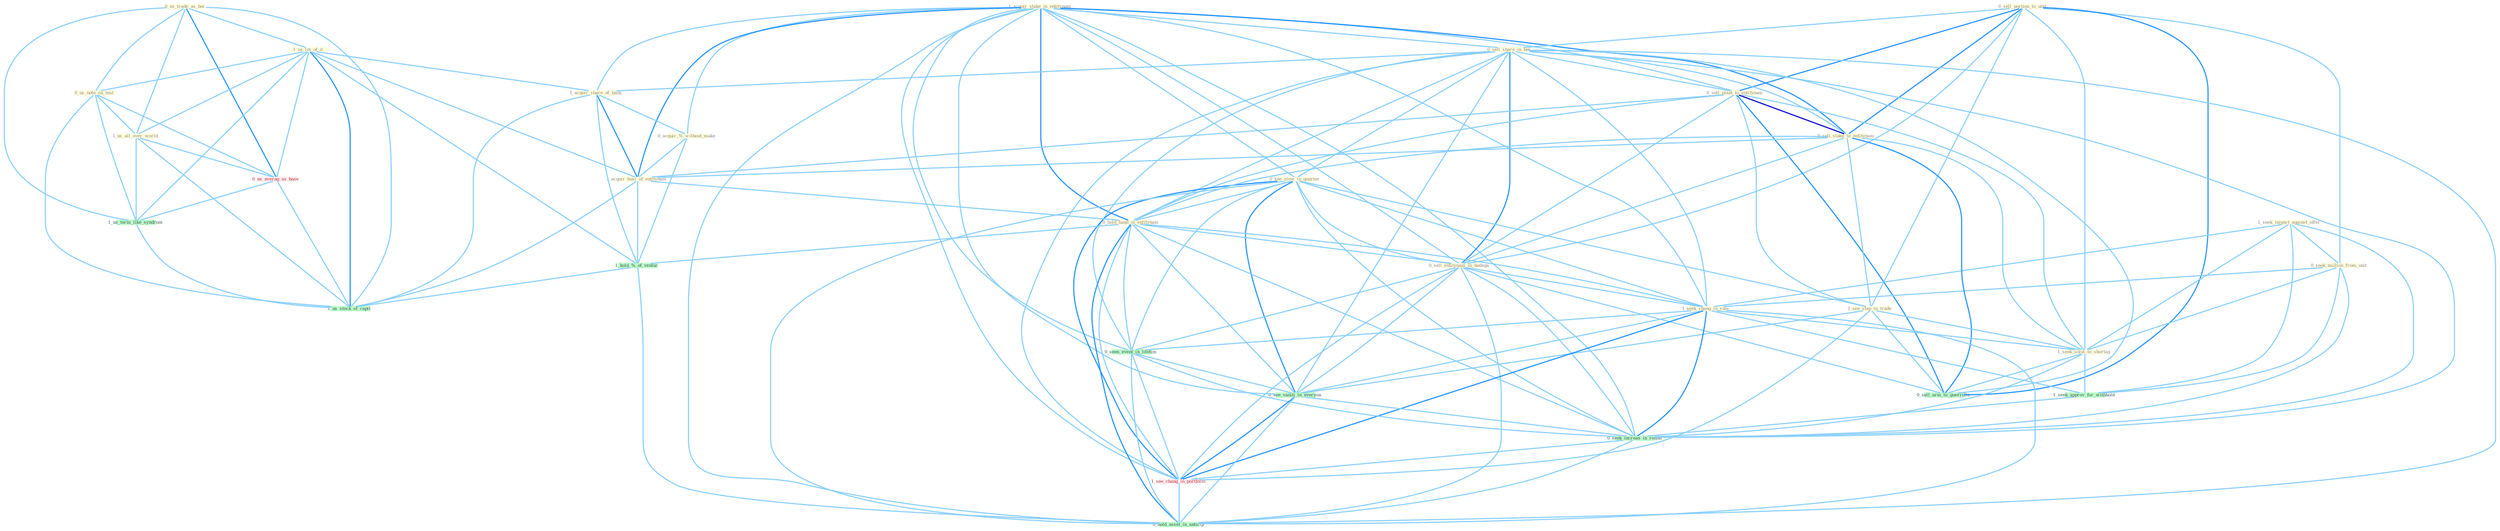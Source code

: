 Graph G{ 
    node
    [shape=polygon,style=filled,width=.5,height=.06,color="#BDFCC9",fixedsize=true,fontsize=4,
    fontcolor="#2f4f4f"];
    {node
    [color="#ffffe0", fontcolor="#8b7d6b"] "0_us_trade_as_boi " "1_acquir_stake_in_entitynam " "0_sell_portion_to_unit " "0_sell_share_in_bet " "0_sell_plant_to_entitynam " "1_seek_injunct_against_offer " "0_see_slow_in_quarter " "1_us_lot_of_it " "0_seek_million_from_unit " "1_acquir_share_of_bank " "0_acquir_%_without_make " "0_sell_stake_to_entitynam " "1_see_step_to_trade " "1_acquir_busi_of_entitynam " "0_hold_hand_in_entitynam " "0_sell_entitynam_in_bodega " "1_seek_chang_in_rule " "0_us_note_on_test " "1_seek_solut_to_shortag " "1_us_all_over_world "}
{node [color="#fff0f5", fontcolor="#b22222"] "0_us_averag_as_base " "1_see_chang_in_portfolio "}
edge [color="#B0E2FF"];

	"0_us_trade_as_boi " -- "1_us_lot_of_it " [w="1", color="#87cefa" ];
	"0_us_trade_as_boi " -- "0_us_note_on_test " [w="1", color="#87cefa" ];
	"0_us_trade_as_boi " -- "1_us_all_over_world " [w="1", color="#87cefa" ];
	"0_us_trade_as_boi " -- "0_us_averag_as_base " [w="2", color="#1e90ff" , len=0.8];
	"0_us_trade_as_boi " -- "1_us_term_like_syndrom " [w="1", color="#87cefa" ];
	"0_us_trade_as_boi " -- "1_us_stock_of_capit " [w="1", color="#87cefa" ];
	"1_acquir_stake_in_entitynam " -- "0_sell_share_in_bet " [w="1", color="#87cefa" ];
	"1_acquir_stake_in_entitynam " -- "0_sell_plant_to_entitynam " [w="1", color="#87cefa" ];
	"1_acquir_stake_in_entitynam " -- "0_see_slow_in_quarter " [w="1", color="#87cefa" ];
	"1_acquir_stake_in_entitynam " -- "1_acquir_share_of_bank " [w="1", color="#87cefa" ];
	"1_acquir_stake_in_entitynam " -- "0_acquir_%_without_make " [w="1", color="#87cefa" ];
	"1_acquir_stake_in_entitynam " -- "0_sell_stake_to_entitynam " [w="2", color="#1e90ff" , len=0.8];
	"1_acquir_stake_in_entitynam " -- "1_acquir_busi_of_entitynam " [w="2", color="#1e90ff" , len=0.8];
	"1_acquir_stake_in_entitynam " -- "0_hold_hand_in_entitynam " [w="2", color="#1e90ff" , len=0.8];
	"1_acquir_stake_in_entitynam " -- "0_sell_entitynam_in_bodega " [w="1", color="#87cefa" ];
	"1_acquir_stake_in_entitynam " -- "1_seek_chang_in_rule " [w="1", color="#87cefa" ];
	"1_acquir_stake_in_entitynam " -- "0_seen_event_in_lifetim " [w="1", color="#87cefa" ];
	"1_acquir_stake_in_entitynam " -- "0_see_vaniti_in_everyon " [w="1", color="#87cefa" ];
	"1_acquir_stake_in_entitynam " -- "0_seek_increas_in_round " [w="1", color="#87cefa" ];
	"1_acquir_stake_in_entitynam " -- "1_see_chang_in_portfolio " [w="1", color="#87cefa" ];
	"1_acquir_stake_in_entitynam " -- "0_hold_asset_in_anticip " [w="1", color="#87cefa" ];
	"0_sell_portion_to_unit " -- "0_sell_share_in_bet " [w="1", color="#87cefa" ];
	"0_sell_portion_to_unit " -- "0_sell_plant_to_entitynam " [w="2", color="#1e90ff" , len=0.8];
	"0_sell_portion_to_unit " -- "0_seek_million_from_unit " [w="1", color="#87cefa" ];
	"0_sell_portion_to_unit " -- "0_sell_stake_to_entitynam " [w="2", color="#1e90ff" , len=0.8];
	"0_sell_portion_to_unit " -- "1_see_step_to_trade " [w="1", color="#87cefa" ];
	"0_sell_portion_to_unit " -- "0_sell_entitynam_in_bodega " [w="1", color="#87cefa" ];
	"0_sell_portion_to_unit " -- "1_seek_solut_to_shortag " [w="1", color="#87cefa" ];
	"0_sell_portion_to_unit " -- "0_sell_arm_to_guerrilla " [w="2", color="#1e90ff" , len=0.8];
	"0_sell_share_in_bet " -- "0_sell_plant_to_entitynam " [w="1", color="#87cefa" ];
	"0_sell_share_in_bet " -- "0_see_slow_in_quarter " [w="1", color="#87cefa" ];
	"0_sell_share_in_bet " -- "1_acquir_share_of_bank " [w="1", color="#87cefa" ];
	"0_sell_share_in_bet " -- "0_sell_stake_to_entitynam " [w="1", color="#87cefa" ];
	"0_sell_share_in_bet " -- "0_hold_hand_in_entitynam " [w="1", color="#87cefa" ];
	"0_sell_share_in_bet " -- "0_sell_entitynam_in_bodega " [w="2", color="#1e90ff" , len=0.8];
	"0_sell_share_in_bet " -- "1_seek_chang_in_rule " [w="1", color="#87cefa" ];
	"0_sell_share_in_bet " -- "0_seen_event_in_lifetim " [w="1", color="#87cefa" ];
	"0_sell_share_in_bet " -- "0_see_vaniti_in_everyon " [w="1", color="#87cefa" ];
	"0_sell_share_in_bet " -- "0_sell_arm_to_guerrilla " [w="1", color="#87cefa" ];
	"0_sell_share_in_bet " -- "0_seek_increas_in_round " [w="1", color="#87cefa" ];
	"0_sell_share_in_bet " -- "1_see_chang_in_portfolio " [w="1", color="#87cefa" ];
	"0_sell_share_in_bet " -- "0_hold_asset_in_anticip " [w="1", color="#87cefa" ];
	"0_sell_plant_to_entitynam " -- "0_sell_stake_to_entitynam " [w="3", color="#0000cd" , len=0.6];
	"0_sell_plant_to_entitynam " -- "1_see_step_to_trade " [w="1", color="#87cefa" ];
	"0_sell_plant_to_entitynam " -- "1_acquir_busi_of_entitynam " [w="1", color="#87cefa" ];
	"0_sell_plant_to_entitynam " -- "0_hold_hand_in_entitynam " [w="1", color="#87cefa" ];
	"0_sell_plant_to_entitynam " -- "0_sell_entitynam_in_bodega " [w="1", color="#87cefa" ];
	"0_sell_plant_to_entitynam " -- "1_seek_solut_to_shortag " [w="1", color="#87cefa" ];
	"0_sell_plant_to_entitynam " -- "0_sell_arm_to_guerrilla " [w="2", color="#1e90ff" , len=0.8];
	"1_seek_injunct_against_offer " -- "0_seek_million_from_unit " [w="1", color="#87cefa" ];
	"1_seek_injunct_against_offer " -- "1_seek_chang_in_rule " [w="1", color="#87cefa" ];
	"1_seek_injunct_against_offer " -- "1_seek_solut_to_shortag " [w="1", color="#87cefa" ];
	"1_seek_injunct_against_offer " -- "1_seek_approv_for_withhold " [w="1", color="#87cefa" ];
	"1_seek_injunct_against_offer " -- "0_seek_increas_in_round " [w="1", color="#87cefa" ];
	"0_see_slow_in_quarter " -- "1_see_step_to_trade " [w="1", color="#87cefa" ];
	"0_see_slow_in_quarter " -- "0_hold_hand_in_entitynam " [w="1", color="#87cefa" ];
	"0_see_slow_in_quarter " -- "0_sell_entitynam_in_bodega " [w="1", color="#87cefa" ];
	"0_see_slow_in_quarter " -- "1_seek_chang_in_rule " [w="1", color="#87cefa" ];
	"0_see_slow_in_quarter " -- "0_seen_event_in_lifetim " [w="1", color="#87cefa" ];
	"0_see_slow_in_quarter " -- "0_see_vaniti_in_everyon " [w="2", color="#1e90ff" , len=0.8];
	"0_see_slow_in_quarter " -- "0_seek_increas_in_round " [w="1", color="#87cefa" ];
	"0_see_slow_in_quarter " -- "1_see_chang_in_portfolio " [w="2", color="#1e90ff" , len=0.8];
	"0_see_slow_in_quarter " -- "0_hold_asset_in_anticip " [w="1", color="#87cefa" ];
	"1_us_lot_of_it " -- "1_acquir_share_of_bank " [w="1", color="#87cefa" ];
	"1_us_lot_of_it " -- "1_acquir_busi_of_entitynam " [w="1", color="#87cefa" ];
	"1_us_lot_of_it " -- "0_us_note_on_test " [w="1", color="#87cefa" ];
	"1_us_lot_of_it " -- "1_us_all_over_world " [w="1", color="#87cefa" ];
	"1_us_lot_of_it " -- "0_us_averag_as_base " [w="1", color="#87cefa" ];
	"1_us_lot_of_it " -- "1_us_term_like_syndrom " [w="1", color="#87cefa" ];
	"1_us_lot_of_it " -- "1_hold_%_of_ventur " [w="1", color="#87cefa" ];
	"1_us_lot_of_it " -- "1_us_stock_of_capit " [w="2", color="#1e90ff" , len=0.8];
	"0_seek_million_from_unit " -- "1_seek_chang_in_rule " [w="1", color="#87cefa" ];
	"0_seek_million_from_unit " -- "1_seek_solut_to_shortag " [w="1", color="#87cefa" ];
	"0_seek_million_from_unit " -- "1_seek_approv_for_withhold " [w="1", color="#87cefa" ];
	"0_seek_million_from_unit " -- "0_seek_increas_in_round " [w="1", color="#87cefa" ];
	"1_acquir_share_of_bank " -- "0_acquir_%_without_make " [w="1", color="#87cefa" ];
	"1_acquir_share_of_bank " -- "1_acquir_busi_of_entitynam " [w="2", color="#1e90ff" , len=0.8];
	"1_acquir_share_of_bank " -- "1_hold_%_of_ventur " [w="1", color="#87cefa" ];
	"1_acquir_share_of_bank " -- "1_us_stock_of_capit " [w="1", color="#87cefa" ];
	"0_acquir_%_without_make " -- "1_acquir_busi_of_entitynam " [w="1", color="#87cefa" ];
	"0_acquir_%_without_make " -- "1_hold_%_of_ventur " [w="1", color="#87cefa" ];
	"0_sell_stake_to_entitynam " -- "1_see_step_to_trade " [w="1", color="#87cefa" ];
	"0_sell_stake_to_entitynam " -- "1_acquir_busi_of_entitynam " [w="1", color="#87cefa" ];
	"0_sell_stake_to_entitynam " -- "0_hold_hand_in_entitynam " [w="1", color="#87cefa" ];
	"0_sell_stake_to_entitynam " -- "0_sell_entitynam_in_bodega " [w="1", color="#87cefa" ];
	"0_sell_stake_to_entitynam " -- "1_seek_solut_to_shortag " [w="1", color="#87cefa" ];
	"0_sell_stake_to_entitynam " -- "0_sell_arm_to_guerrilla " [w="2", color="#1e90ff" , len=0.8];
	"1_see_step_to_trade " -- "1_seek_solut_to_shortag " [w="1", color="#87cefa" ];
	"1_see_step_to_trade " -- "0_see_vaniti_in_everyon " [w="1", color="#87cefa" ];
	"1_see_step_to_trade " -- "0_sell_arm_to_guerrilla " [w="1", color="#87cefa" ];
	"1_see_step_to_trade " -- "1_see_chang_in_portfolio " [w="1", color="#87cefa" ];
	"1_acquir_busi_of_entitynam " -- "0_hold_hand_in_entitynam " [w="1", color="#87cefa" ];
	"1_acquir_busi_of_entitynam " -- "1_hold_%_of_ventur " [w="1", color="#87cefa" ];
	"1_acquir_busi_of_entitynam " -- "1_us_stock_of_capit " [w="1", color="#87cefa" ];
	"0_hold_hand_in_entitynam " -- "0_sell_entitynam_in_bodega " [w="1", color="#87cefa" ];
	"0_hold_hand_in_entitynam " -- "1_seek_chang_in_rule " [w="1", color="#87cefa" ];
	"0_hold_hand_in_entitynam " -- "0_seen_event_in_lifetim " [w="1", color="#87cefa" ];
	"0_hold_hand_in_entitynam " -- "1_hold_%_of_ventur " [w="1", color="#87cefa" ];
	"0_hold_hand_in_entitynam " -- "0_see_vaniti_in_everyon " [w="1", color="#87cefa" ];
	"0_hold_hand_in_entitynam " -- "0_seek_increas_in_round " [w="1", color="#87cefa" ];
	"0_hold_hand_in_entitynam " -- "1_see_chang_in_portfolio " [w="1", color="#87cefa" ];
	"0_hold_hand_in_entitynam " -- "0_hold_asset_in_anticip " [w="2", color="#1e90ff" , len=0.8];
	"0_sell_entitynam_in_bodega " -- "1_seek_chang_in_rule " [w="1", color="#87cefa" ];
	"0_sell_entitynam_in_bodega " -- "0_seen_event_in_lifetim " [w="1", color="#87cefa" ];
	"0_sell_entitynam_in_bodega " -- "0_see_vaniti_in_everyon " [w="1", color="#87cefa" ];
	"0_sell_entitynam_in_bodega " -- "0_sell_arm_to_guerrilla " [w="1", color="#87cefa" ];
	"0_sell_entitynam_in_bodega " -- "0_seek_increas_in_round " [w="1", color="#87cefa" ];
	"0_sell_entitynam_in_bodega " -- "1_see_chang_in_portfolio " [w="1", color="#87cefa" ];
	"0_sell_entitynam_in_bodega " -- "0_hold_asset_in_anticip " [w="1", color="#87cefa" ];
	"1_seek_chang_in_rule " -- "1_seek_solut_to_shortag " [w="1", color="#87cefa" ];
	"1_seek_chang_in_rule " -- "0_seen_event_in_lifetim " [w="1", color="#87cefa" ];
	"1_seek_chang_in_rule " -- "1_seek_approv_for_withhold " [w="1", color="#87cefa" ];
	"1_seek_chang_in_rule " -- "0_see_vaniti_in_everyon " [w="1", color="#87cefa" ];
	"1_seek_chang_in_rule " -- "0_seek_increas_in_round " [w="2", color="#1e90ff" , len=0.8];
	"1_seek_chang_in_rule " -- "1_see_chang_in_portfolio " [w="2", color="#1e90ff" , len=0.8];
	"1_seek_chang_in_rule " -- "0_hold_asset_in_anticip " [w="1", color="#87cefa" ];
	"0_us_note_on_test " -- "1_us_all_over_world " [w="1", color="#87cefa" ];
	"0_us_note_on_test " -- "0_us_averag_as_base " [w="1", color="#87cefa" ];
	"0_us_note_on_test " -- "1_us_term_like_syndrom " [w="1", color="#87cefa" ];
	"0_us_note_on_test " -- "1_us_stock_of_capit " [w="1", color="#87cefa" ];
	"1_seek_solut_to_shortag " -- "1_seek_approv_for_withhold " [w="1", color="#87cefa" ];
	"1_seek_solut_to_shortag " -- "0_sell_arm_to_guerrilla " [w="1", color="#87cefa" ];
	"1_seek_solut_to_shortag " -- "0_seek_increas_in_round " [w="1", color="#87cefa" ];
	"1_us_all_over_world " -- "0_us_averag_as_base " [w="1", color="#87cefa" ];
	"1_us_all_over_world " -- "1_us_term_like_syndrom " [w="1", color="#87cefa" ];
	"1_us_all_over_world " -- "1_us_stock_of_capit " [w="1", color="#87cefa" ];
	"0_seen_event_in_lifetim " -- "0_see_vaniti_in_everyon " [w="1", color="#87cefa" ];
	"0_seen_event_in_lifetim " -- "0_seek_increas_in_round " [w="1", color="#87cefa" ];
	"0_seen_event_in_lifetim " -- "1_see_chang_in_portfolio " [w="1", color="#87cefa" ];
	"0_seen_event_in_lifetim " -- "0_hold_asset_in_anticip " [w="1", color="#87cefa" ];
	"0_us_averag_as_base " -- "1_us_term_like_syndrom " [w="1", color="#87cefa" ];
	"0_us_averag_as_base " -- "1_us_stock_of_capit " [w="1", color="#87cefa" ];
	"1_us_term_like_syndrom " -- "1_us_stock_of_capit " [w="1", color="#87cefa" ];
	"1_seek_approv_for_withhold " -- "0_seek_increas_in_round " [w="1", color="#87cefa" ];
	"1_hold_%_of_ventur " -- "1_us_stock_of_capit " [w="1", color="#87cefa" ];
	"1_hold_%_of_ventur " -- "0_hold_asset_in_anticip " [w="1", color="#87cefa" ];
	"0_see_vaniti_in_everyon " -- "0_seek_increas_in_round " [w="1", color="#87cefa" ];
	"0_see_vaniti_in_everyon " -- "1_see_chang_in_portfolio " [w="2", color="#1e90ff" , len=0.8];
	"0_see_vaniti_in_everyon " -- "0_hold_asset_in_anticip " [w="1", color="#87cefa" ];
	"0_seek_increas_in_round " -- "1_see_chang_in_portfolio " [w="1", color="#87cefa" ];
	"0_seek_increas_in_round " -- "0_hold_asset_in_anticip " [w="1", color="#87cefa" ];
	"1_see_chang_in_portfolio " -- "0_hold_asset_in_anticip " [w="1", color="#87cefa" ];
}